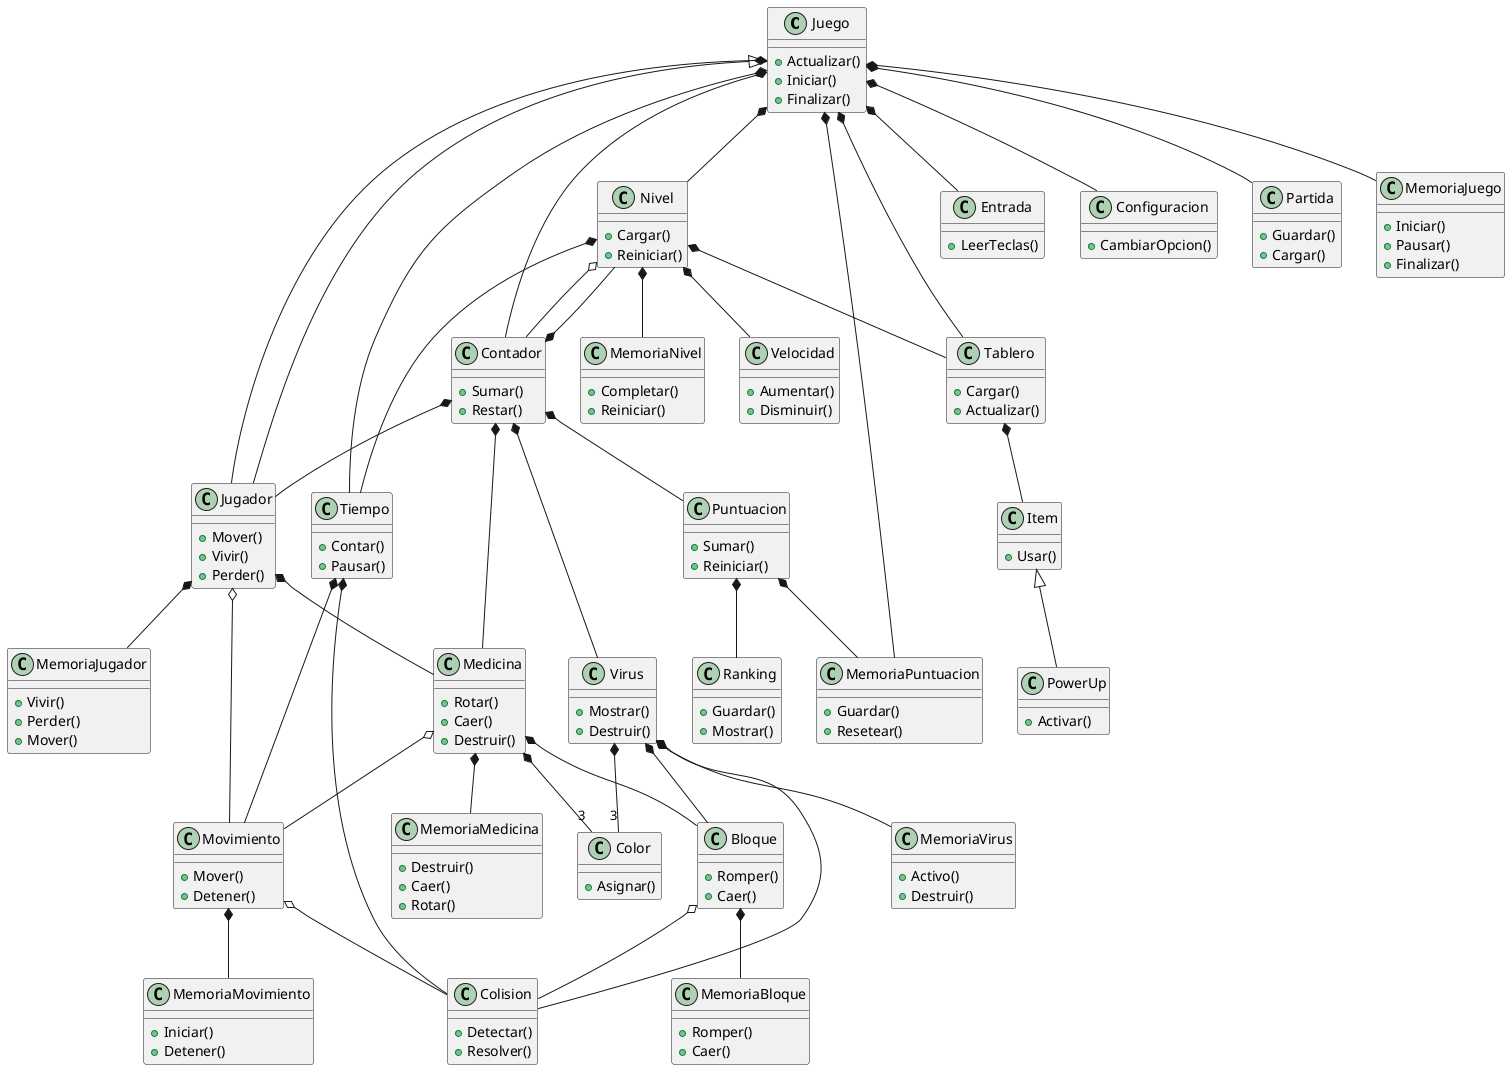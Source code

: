 @startuml

class Juego {
    +Actualizar()
    +Iniciar()
    +Finalizar()
}
class Jugador {
    +Mover()
    +Vivir()
    +Perder()
}
class Nivel {
    +Cargar()
    +Reiniciar()
}
class Medicina {
    +Rotar()
    +Caer()
    +Destruir()
}
class Bloque {
    +Romper()
    +Caer()
}
class Virus {
    +Mostrar()
    +Destruir()
}
class Contador {
    +Sumar()
    +Restar()
}
class Tiempo {
    +Contar()
    +Pausar()
}
class Movimiento {
    +Mover()
    +Detener()
}
class Velocidad {
    +Aumentar()
    +Disminuir()
}
class Colision {
    +Detectar()
    +Resolver()
}
class Color {
    +Asignar()
}

class Puntuacion {
    +Sumar()
    +Reiniciar()
}
class Tablero {
    +Cargar()
    +Actualizar()
}
class Entrada {
    +LeerTeclas()
}
class Item {
    +Usar()
}
class PowerUp {
    +Activar()
}
class Ranking {
    +Guardar()
    +Mostrar()
}
class Configuracion {
    +CambiarOpcion()
}
class Partida {
    +Guardar()
    +Cargar()
}

class MemoriaJuego  {
    +Iniciar()
    +Pausar()
    +Finalizar()
}
class MemoriaNivel  {
    +Completar()
    +Reiniciar()
}
class MemoriaJugador  {
    +Vivir()
    +Perder()
    +Mover()
}
class MemoriaMedicina  {
    +Destruir()
    +Caer()
    +Rotar()
}
class MemoriaVirus  {
    +Activo()
    +Destruir()
}
class MemoriaBloque {
    +Romper()
    +Caer()
}
class MemoriaMovimiento  {
    +Iniciar()
    +Detener()
}
class MemoriaPuntuacion  {
    +Guardar()
    +Resetear()
}


Jugador --|> Juego
Item <|-- PowerUp


Juego *-- Jugador
Juego *-- Nivel
Juego *-- Tiempo
Juego *-- Contador
Juego *-- MemoriaJuego
Juego *-- MemoriaPuntuacion
Juego *-- Tablero
Juego *-- Configuracion
Juego *-- Partida
Juego *-- Entrada

Jugador *-- Medicina
Jugador o-- Movimiento
Jugador *-- MemoriaJugador

Medicina o-- Movimiento
Medicina *-- Bloque
Medicina *-- "3" Color
Medicina *-- MemoriaMedicina

Virus *-- Bloque
Virus *-- "3" Color
Virus *-- MemoriaVirus
Virus o-- Colision

Nivel o-- Contador
Nivel *-- Tiempo
Nivel *-- Velocidad
Nivel *-- MemoriaNivel
Nivel *-- Tablero

Movimiento o-- Colision
Movimiento *-- MemoriaMovimiento

Bloque o-- Colision
Bloque *-- MemoriaBloque

Contador *-- Virus
Contador *-- Medicina
Contador *-- Nivel
Contador *-- Jugador
Contador *-- Puntuacion

Tiempo *-- Movimiento
Tiempo *-- Colision

Puntuacion *-- Ranking
Puntuacion *-- MemoriaPuntuacion

Tablero *-- Item

@enduml
